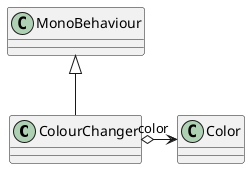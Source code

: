 @startuml
class ColourChanger {
}
MonoBehaviour <|-- ColourChanger
ColourChanger o-> "color" Color
@enduml
